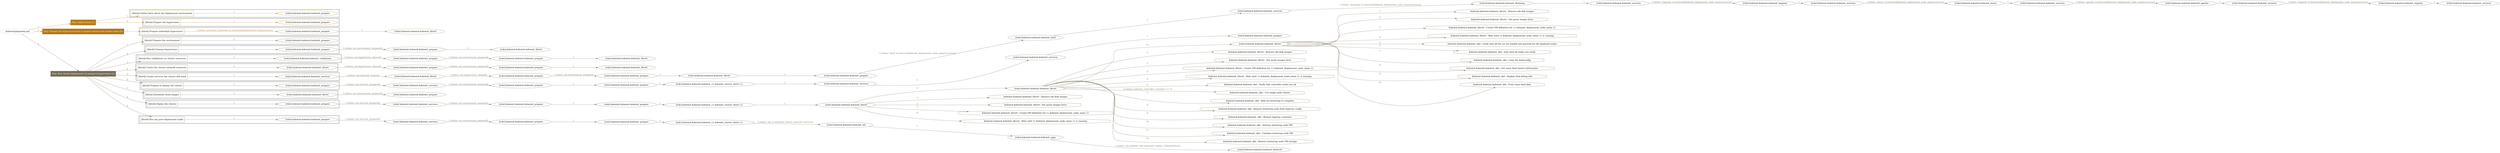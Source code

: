 digraph {
	graph [concentrate=true ordering=in rankdir=LR ratio=fill]
	edge [esep=5 sep=10]
	"kubeinit/playbook.yml" [id=root_node style=dotted]
	play_1e3ea89e [label="Play: Initial setup (1)" color="#b77c15" fontcolor="#ffffff" id=play_1e3ea89e shape=box style=filled tooltip=localhost]
	"kubeinit/playbook.yml" -> play_1e3ea89e [label="1 " color="#b77c15" fontcolor="#b77c15" id=edge_e9cf6710 labeltooltip="1 " tooltip="1 "]
	subgraph "kubeinit.kubeinit.kubeinit_prepare" {
		role_3d7b7f34 [label="[role] kubeinit.kubeinit.kubeinit_prepare" color="#b77c15" id=role_3d7b7f34 tooltip="kubeinit.kubeinit.kubeinit_prepare"]
	}
	subgraph "kubeinit.kubeinit.kubeinit_prepare" {
		role_1e72582f [label="[role] kubeinit.kubeinit.kubeinit_prepare" color="#b77c15" id=role_1e72582f tooltip="kubeinit.kubeinit.kubeinit_prepare"]
	}
	subgraph "Play: Initial setup (1)" {
		play_1e3ea89e -> block_c4d6ae51 [label=1 color="#b77c15" fontcolor="#b77c15" id=edge_23970951 labeltooltip=1 tooltip=1]
		subgraph cluster_block_c4d6ae51 {
			block_c4d6ae51 [label="[block] Gather facts about the deployment environment" color="#b77c15" id=block_c4d6ae51 labeltooltip="Gather facts about the deployment environment" shape=box tooltip="Gather facts about the deployment environment"]
			block_c4d6ae51 -> role_3d7b7f34 [label="1 " color="#b77c15" fontcolor="#b77c15" id=edge_0b982cb2 labeltooltip="1 " tooltip="1 "]
		}
		play_1e3ea89e -> block_b43f2998 [label=2 color="#b77c15" fontcolor="#b77c15" id=edge_35f644af labeltooltip=2 tooltip=2]
		subgraph cluster_block_b43f2998 {
			block_b43f2998 [label="[block] Prepare the hypervisors" color="#b77c15" id=block_b43f2998 labeltooltip="Prepare the hypervisors" shape=box tooltip="Prepare the hypervisors"]
			block_b43f2998 -> role_1e72582f [label="1 " color="#b77c15" fontcolor="#b77c15" id=edge_c27a0937 labeltooltip="1 " tooltip="1 "]
		}
	}
	play_4c7b740f [label="Play: Prepare all hypervisor hosts to deploy service and cluster nodes (0)" color="#b57817" fontcolor="#ffffff" id=play_4c7b740f shape=box style=filled tooltip="Play: Prepare all hypervisor hosts to deploy service and cluster nodes (0)"]
	"kubeinit/playbook.yml" -> play_4c7b740f [label="2 " color="#b57817" fontcolor="#b57817" id=edge_8e83b1cb labeltooltip="2 " tooltip="2 "]
	subgraph "kubeinit.kubeinit.kubeinit_libvirt" {
		role_002886ee [label="[role] kubeinit.kubeinit.kubeinit_libvirt" color="#b57817" id=role_002886ee tooltip="kubeinit.kubeinit.kubeinit_libvirt"]
	}
	subgraph "kubeinit.kubeinit.kubeinit_prepare" {
		role_96884447 [label="[role] kubeinit.kubeinit.kubeinit_prepare" color="#b57817" id=role_96884447 tooltip="kubeinit.kubeinit.kubeinit_prepare"]
		role_96884447 -> role_002886ee [label="1 " color="#b57817" fontcolor="#b57817" id=edge_48e5c403 labeltooltip="1 " tooltip="1 "]
	}
	subgraph "Play: Prepare all hypervisor hosts to deploy service and cluster nodes (0)" {
		play_4c7b740f -> block_da1bccd9 [label=1 color="#b57817" fontcolor="#b57817" id=edge_5ead0e8e labeltooltip=1 tooltip=1]
		subgraph cluster_block_da1bccd9 {
			block_da1bccd9 [label="[block] Prepare individual hypervisors" color="#b57817" id=block_da1bccd9 labeltooltip="Prepare individual hypervisors" shape=box tooltip="Prepare individual hypervisors"]
			block_da1bccd9 -> role_96884447 [label="1 [when: inventory_hostname in hostvars['kubeinit-facts'].hypervisors]" color="#b57817" fontcolor="#b57817" id=edge_2d757b29 labeltooltip="1 [when: inventory_hostname in hostvars['kubeinit-facts'].hypervisors]" tooltip="1 [when: inventory_hostname in hostvars['kubeinit-facts'].hypervisors]"]
		}
	}
	play_5091f270 [label="Play: Run cluster deployment on prepared hypervisors (1)" color="#776f55" fontcolor="#ffffff" id=play_5091f270 shape=box style=filled tooltip=localhost]
	"kubeinit/playbook.yml" -> play_5091f270 [label="3 " color="#776f55" fontcolor="#776f55" id=edge_c781102c labeltooltip="3 " tooltip="3 "]
	subgraph "kubeinit.kubeinit.kubeinit_prepare" {
		role_af140cda [label="[role] kubeinit.kubeinit.kubeinit_prepare" color="#776f55" id=role_af140cda tooltip="kubeinit.kubeinit.kubeinit_prepare"]
	}
	subgraph "kubeinit.kubeinit.kubeinit_libvirt" {
		role_bc1afa5a [label="[role] kubeinit.kubeinit.kubeinit_libvirt" color="#776f55" id=role_bc1afa5a tooltip="kubeinit.kubeinit.kubeinit_libvirt"]
	}
	subgraph "kubeinit.kubeinit.kubeinit_prepare" {
		role_f6893ca5 [label="[role] kubeinit.kubeinit.kubeinit_prepare" color="#776f55" id=role_f6893ca5 tooltip="kubeinit.kubeinit.kubeinit_prepare"]
		role_f6893ca5 -> role_bc1afa5a [label="1 " color="#776f55" fontcolor="#776f55" id=edge_ff873278 labeltooltip="1 " tooltip="1 "]
	}
	subgraph "kubeinit.kubeinit.kubeinit_prepare" {
		role_203b78b1 [label="[role] kubeinit.kubeinit.kubeinit_prepare" color="#776f55" id=role_203b78b1 tooltip="kubeinit.kubeinit.kubeinit_prepare"]
		role_203b78b1 -> role_f6893ca5 [label="1 [when: not environment_prepared]" color="#776f55" fontcolor="#776f55" id=edge_7d0ea146 labeltooltip="1 [when: not environment_prepared]" tooltip="1 [when: not environment_prepared]"]
	}
	subgraph "kubeinit.kubeinit.kubeinit_libvirt" {
		role_b70cfd46 [label="[role] kubeinit.kubeinit.kubeinit_libvirt" color="#776f55" id=role_b70cfd46 tooltip="kubeinit.kubeinit.kubeinit_libvirt"]
	}
	subgraph "kubeinit.kubeinit.kubeinit_prepare" {
		role_c81fb2ad [label="[role] kubeinit.kubeinit.kubeinit_prepare" color="#776f55" id=role_c81fb2ad tooltip="kubeinit.kubeinit.kubeinit_prepare"]
		role_c81fb2ad -> role_b70cfd46 [label="1 " color="#776f55" fontcolor="#776f55" id=edge_10b01f63 labeltooltip="1 " tooltip="1 "]
	}
	subgraph "kubeinit.kubeinit.kubeinit_prepare" {
		role_57a4433e [label="[role] kubeinit.kubeinit.kubeinit_prepare" color="#776f55" id=role_57a4433e tooltip="kubeinit.kubeinit.kubeinit_prepare"]
		role_57a4433e -> role_c81fb2ad [label="1 [when: not environment_prepared]" color="#776f55" fontcolor="#776f55" id=edge_d8ca6a8f labeltooltip="1 [when: not environment_prepared]" tooltip="1 [when: not environment_prepared]"]
	}
	subgraph "kubeinit.kubeinit.kubeinit_validations" {
		role_5cf17aa5 [label="[role] kubeinit.kubeinit.kubeinit_validations" color="#776f55" id=role_5cf17aa5 tooltip="kubeinit.kubeinit.kubeinit_validations"]
		role_5cf17aa5 -> role_57a4433e [label="1 [when: not hypervisors_cleaned]" color="#776f55" fontcolor="#776f55" id=edge_679ced55 labeltooltip="1 [when: not hypervisors_cleaned]" tooltip="1 [when: not hypervisors_cleaned]"]
	}
	subgraph "kubeinit.kubeinit.kubeinit_libvirt" {
		role_1b18980a [label="[role] kubeinit.kubeinit.kubeinit_libvirt" color="#776f55" id=role_1b18980a tooltip="kubeinit.kubeinit.kubeinit_libvirt"]
	}
	subgraph "kubeinit.kubeinit.kubeinit_prepare" {
		role_19189d99 [label="[role] kubeinit.kubeinit.kubeinit_prepare" color="#776f55" id=role_19189d99 tooltip="kubeinit.kubeinit.kubeinit_prepare"]
		role_19189d99 -> role_1b18980a [label="1 " color="#776f55" fontcolor="#776f55" id=edge_cb4e6e51 labeltooltip="1 " tooltip="1 "]
	}
	subgraph "kubeinit.kubeinit.kubeinit_prepare" {
		role_da97f620 [label="[role] kubeinit.kubeinit.kubeinit_prepare" color="#776f55" id=role_da97f620 tooltip="kubeinit.kubeinit.kubeinit_prepare"]
		role_da97f620 -> role_19189d99 [label="1 [when: not environment_prepared]" color="#776f55" fontcolor="#776f55" id=edge_5ab678db labeltooltip="1 [when: not environment_prepared]" tooltip="1 [when: not environment_prepared]"]
	}
	subgraph "kubeinit.kubeinit.kubeinit_libvirt" {
		role_fe89a783 [label="[role] kubeinit.kubeinit.kubeinit_libvirt" color="#776f55" id=role_fe89a783 tooltip="kubeinit.kubeinit.kubeinit_libvirt"]
		role_fe89a783 -> role_da97f620 [label="1 [when: not hypervisors_cleaned]" color="#776f55" fontcolor="#776f55" id=edge_3351ad4c labeltooltip="1 [when: not hypervisors_cleaned]" tooltip="1 [when: not hypervisors_cleaned]"]
	}
	subgraph "kubeinit.kubeinit.kubeinit_services" {
		role_12655e5d [label="[role] kubeinit.kubeinit.kubeinit_services" color="#776f55" id=role_12655e5d tooltip="kubeinit.kubeinit.kubeinit_services"]
	}
	subgraph "kubeinit.kubeinit.kubeinit_registry" {
		role_b864ffae [label="[role] kubeinit.kubeinit.kubeinit_registry" color="#776f55" id=role_b864ffae tooltip="kubeinit.kubeinit.kubeinit_registry"]
		role_b864ffae -> role_12655e5d [label="1 " color="#776f55" fontcolor="#776f55" id=edge_cf5e84b8 labeltooltip="1 " tooltip="1 "]
	}
	subgraph "kubeinit.kubeinit.kubeinit_services" {
		role_ba6b59b5 [label="[role] kubeinit.kubeinit.kubeinit_services" color="#776f55" id=role_ba6b59b5 tooltip="kubeinit.kubeinit.kubeinit_services"]
		role_ba6b59b5 -> role_b864ffae [label="1 [when: 'registry' in hostvars[kubeinit_deployment_node_name].services]" color="#776f55" fontcolor="#776f55" id=edge_be6b5382 labeltooltip="1 [when: 'registry' in hostvars[kubeinit_deployment_node_name].services]" tooltip="1 [when: 'registry' in hostvars[kubeinit_deployment_node_name].services]"]
	}
	subgraph "kubeinit.kubeinit.kubeinit_apache" {
		role_5903d1c2 [label="[role] kubeinit.kubeinit.kubeinit_apache" color="#776f55" id=role_5903d1c2 tooltip="kubeinit.kubeinit.kubeinit_apache"]
		role_5903d1c2 -> role_ba6b59b5 [label="1 " color="#776f55" fontcolor="#776f55" id=edge_901b908e labeltooltip="1 " tooltip="1 "]
	}
	subgraph "kubeinit.kubeinit.kubeinit_services" {
		role_0f7e51ee [label="[role] kubeinit.kubeinit.kubeinit_services" color="#776f55" id=role_0f7e51ee tooltip="kubeinit.kubeinit.kubeinit_services"]
		role_0f7e51ee -> role_5903d1c2 [label="1 [when: 'apache' in hostvars[kubeinit_deployment_node_name].services]" color="#776f55" fontcolor="#776f55" id=edge_c752eec4 labeltooltip="1 [when: 'apache' in hostvars[kubeinit_deployment_node_name].services]" tooltip="1 [when: 'apache' in hostvars[kubeinit_deployment_node_name].services]"]
	}
	subgraph "kubeinit.kubeinit.kubeinit_nexus" {
		role_f5115ee9 [label="[role] kubeinit.kubeinit.kubeinit_nexus" color="#776f55" id=role_f5115ee9 tooltip="kubeinit.kubeinit.kubeinit_nexus"]
		role_f5115ee9 -> role_0f7e51ee [label="1 " color="#776f55" fontcolor="#776f55" id=edge_23aba524 labeltooltip="1 " tooltip="1 "]
	}
	subgraph "kubeinit.kubeinit.kubeinit_services" {
		role_2434eeed [label="[role] kubeinit.kubeinit.kubeinit_services" color="#776f55" id=role_2434eeed tooltip="kubeinit.kubeinit.kubeinit_services"]
		role_2434eeed -> role_f5115ee9 [label="1 [when: 'nexus' in hostvars[kubeinit_deployment_node_name].services]" color="#776f55" fontcolor="#776f55" id=edge_a0db1625 labeltooltip="1 [when: 'nexus' in hostvars[kubeinit_deployment_node_name].services]" tooltip="1 [when: 'nexus' in hostvars[kubeinit_deployment_node_name].services]"]
	}
	subgraph "kubeinit.kubeinit.kubeinit_haproxy" {
		role_3f1becda [label="[role] kubeinit.kubeinit.kubeinit_haproxy" color="#776f55" id=role_3f1becda tooltip="kubeinit.kubeinit.kubeinit_haproxy"]
		role_3f1becda -> role_2434eeed [label="1 " color="#776f55" fontcolor="#776f55" id=edge_ce91e7f1 labeltooltip="1 " tooltip="1 "]
	}
	subgraph "kubeinit.kubeinit.kubeinit_services" {
		role_11e9bad1 [label="[role] kubeinit.kubeinit.kubeinit_services" color="#776f55" id=role_11e9bad1 tooltip="kubeinit.kubeinit.kubeinit_services"]
		role_11e9bad1 -> role_3f1becda [label="1 [when: 'haproxy' in hostvars[kubeinit_deployment_node_name].services]" color="#776f55" fontcolor="#776f55" id=edge_8b72e361 labeltooltip="1 [when: 'haproxy' in hostvars[kubeinit_deployment_node_name].services]" tooltip="1 [when: 'haproxy' in hostvars[kubeinit_deployment_node_name].services]"]
	}
	subgraph "kubeinit.kubeinit.kubeinit_dnsmasq" {
		role_edd798f2 [label="[role] kubeinit.kubeinit.kubeinit_dnsmasq" color="#776f55" id=role_edd798f2 tooltip="kubeinit.kubeinit.kubeinit_dnsmasq"]
		role_edd798f2 -> role_11e9bad1 [label="1 " color="#776f55" fontcolor="#776f55" id=edge_9a8e1ccc labeltooltip="1 " tooltip="1 "]
	}
	subgraph "kubeinit.kubeinit.kubeinit_services" {
		role_b3cf5721 [label="[role] kubeinit.kubeinit.kubeinit_services" color="#776f55" id=role_b3cf5721 tooltip="kubeinit.kubeinit.kubeinit_services"]
		role_b3cf5721 -> role_edd798f2 [label="1 [when: 'dnsmasq' in hostvars[kubeinit_deployment_node_name].services]" color="#776f55" fontcolor="#776f55" id=edge_0735b718 labeltooltip="1 [when: 'dnsmasq' in hostvars[kubeinit_deployment_node_name].services]" tooltip="1 [when: 'dnsmasq' in hostvars[kubeinit_deployment_node_name].services]"]
	}
	subgraph "kubeinit.kubeinit.kubeinit_bind" {
		role_0686a6ed [label="[role] kubeinit.kubeinit.kubeinit_bind" color="#776f55" id=role_0686a6ed tooltip="kubeinit.kubeinit.kubeinit_bind"]
		role_0686a6ed -> role_b3cf5721 [label="1 " color="#776f55" fontcolor="#776f55" id=edge_26297d4f labeltooltip="1 " tooltip="1 "]
	}
	subgraph "kubeinit.kubeinit.kubeinit_prepare" {
		role_248e3d26 [label="[role] kubeinit.kubeinit.kubeinit_prepare" color="#776f55" id=role_248e3d26 tooltip="kubeinit.kubeinit.kubeinit_prepare"]
		role_248e3d26 -> role_0686a6ed [label="1 [when: 'bind' in hostvars[kubeinit_deployment_node_name].services]" color="#776f55" fontcolor="#776f55" id=edge_2f3f0c52 labeltooltip="1 [when: 'bind' in hostvars[kubeinit_deployment_node_name].services]" tooltip="1 [when: 'bind' in hostvars[kubeinit_deployment_node_name].services]"]
	}
	subgraph "kubeinit.kubeinit.kubeinit_libvirt" {
		role_fefb6db8 [label="[role] kubeinit.kubeinit.kubeinit_libvirt" color="#776f55" id=role_fefb6db8 tooltip="kubeinit.kubeinit.kubeinit_libvirt"]
		role_fefb6db8 -> role_248e3d26 [label="1 " color="#776f55" fontcolor="#776f55" id=edge_63995756 labeltooltip="1 " tooltip="1 "]
	}
	subgraph "kubeinit.kubeinit.kubeinit_prepare" {
		role_323abe2f [label="[role] kubeinit.kubeinit.kubeinit_prepare" color="#776f55" id=role_323abe2f tooltip="kubeinit.kubeinit.kubeinit_prepare"]
		role_323abe2f -> role_fefb6db8 [label="1 " color="#776f55" fontcolor="#776f55" id=edge_05b83d6d labeltooltip="1 " tooltip="1 "]
	}
	subgraph "kubeinit.kubeinit.kubeinit_prepare" {
		role_64a2e151 [label="[role] kubeinit.kubeinit.kubeinit_prepare" color="#776f55" id=role_64a2e151 tooltip="kubeinit.kubeinit.kubeinit_prepare"]
		role_64a2e151 -> role_323abe2f [label="1 [when: not environment_prepared]" color="#776f55" fontcolor="#776f55" id=edge_4bf88935 labeltooltip="1 [when: not environment_prepared]" tooltip="1 [when: not environment_prepared]"]
	}
	subgraph "kubeinit.kubeinit.kubeinit_libvirt" {
		role_87c5af0d [label="[role] kubeinit.kubeinit.kubeinit_libvirt" color="#776f55" id=role_87c5af0d tooltip="kubeinit.kubeinit.kubeinit_libvirt"]
		role_87c5af0d -> role_64a2e151 [label="1 [when: not hypervisors_cleaned]" color="#776f55" fontcolor="#776f55" id=edge_eee57edd labeltooltip="1 [when: not hypervisors_cleaned]" tooltip="1 [when: not hypervisors_cleaned]"]
	}
	subgraph "kubeinit.kubeinit.kubeinit_services" {
		role_1bef1126 [label="[role] kubeinit.kubeinit.kubeinit_services" color="#776f55" id=role_1bef1126 tooltip="kubeinit.kubeinit.kubeinit_services"]
		role_1bef1126 -> role_87c5af0d [label="1 [when: not network_created]" color="#776f55" fontcolor="#776f55" id=edge_29232f58 labeltooltip="1 [when: not network_created]" tooltip="1 [when: not network_created]"]
	}
	subgraph "kubeinit.kubeinit.kubeinit_prepare" {
		role_f8a2e9c1 [label="[role] kubeinit.kubeinit.kubeinit_prepare" color="#776f55" id=role_f8a2e9c1 tooltip="kubeinit.kubeinit.kubeinit_prepare"]
	}
	subgraph "kubeinit.kubeinit.kubeinit_services" {
		role_3b1bfc7d [label="[role] kubeinit.kubeinit.kubeinit_services" color="#776f55" id=role_3b1bfc7d tooltip="kubeinit.kubeinit.kubeinit_services"]
		role_3b1bfc7d -> role_f8a2e9c1 [label="1 " color="#776f55" fontcolor="#776f55" id=edge_e2cdfed9 labeltooltip="1 " tooltip="1 "]
	}
	subgraph "kubeinit.kubeinit.kubeinit_services" {
		role_3246a76e [label="[role] kubeinit.kubeinit.kubeinit_services" color="#776f55" id=role_3246a76e tooltip="kubeinit.kubeinit.kubeinit_services"]
		role_3246a76e -> role_3b1bfc7d [label="1 " color="#776f55" fontcolor="#776f55" id=edge_fd78d312 labeltooltip="1 " tooltip="1 "]
	}
	subgraph "kubeinit.kubeinit.kubeinit_{{ kubeinit_cluster_distro }}" {
		role_dbb2ed84 [label="[role] kubeinit.kubeinit.kubeinit_{{ kubeinit_cluster_distro }}" color="#776f55" id=role_dbb2ed84 tooltip="kubeinit.kubeinit.kubeinit_{{ kubeinit_cluster_distro }}"]
		role_dbb2ed84 -> role_3246a76e [label="1 " color="#776f55" fontcolor="#776f55" id=edge_85cc8eee labeltooltip="1 " tooltip="1 "]
	}
	subgraph "kubeinit.kubeinit.kubeinit_prepare" {
		role_1b8088f3 [label="[role] kubeinit.kubeinit.kubeinit_prepare" color="#776f55" id=role_1b8088f3 tooltip="kubeinit.kubeinit.kubeinit_prepare"]
		role_1b8088f3 -> role_dbb2ed84 [label="1 " color="#776f55" fontcolor="#776f55" id=edge_bc3f1cea labeltooltip="1 " tooltip="1 "]
	}
	subgraph "kubeinit.kubeinit.kubeinit_prepare" {
		role_1f7cac66 [label="[role] kubeinit.kubeinit.kubeinit_prepare" color="#776f55" id=role_1f7cac66 tooltip="kubeinit.kubeinit.kubeinit_prepare"]
		role_1f7cac66 -> role_1b8088f3 [label="1 " color="#776f55" fontcolor="#776f55" id=edge_17362ee6 labeltooltip="1 " tooltip="1 "]
	}
	subgraph "kubeinit.kubeinit.kubeinit_services" {
		role_52370574 [label="[role] kubeinit.kubeinit.kubeinit_services" color="#776f55" id=role_52370574 tooltip="kubeinit.kubeinit.kubeinit_services"]
		role_52370574 -> role_1f7cac66 [label="1 [when: not environment_prepared]" color="#776f55" fontcolor="#776f55" id=edge_f2f8b09b labeltooltip="1 [when: not environment_prepared]" tooltip="1 [when: not environment_prepared]"]
	}
	subgraph "kubeinit.kubeinit.kubeinit_prepare" {
		role_209b3677 [label="[role] kubeinit.kubeinit.kubeinit_prepare" color="#776f55" id=role_209b3677 tooltip="kubeinit.kubeinit.kubeinit_prepare"]
		role_209b3677 -> role_52370574 [label="1 [when: not services_prepared]" color="#776f55" fontcolor="#776f55" id=edge_ead1f01c labeltooltip="1 [when: not services_prepared]" tooltip="1 [when: not services_prepared]"]
	}
	subgraph "kubeinit.kubeinit.kubeinit_prepare" {
		role_dcfba548 [label="[role] kubeinit.kubeinit.kubeinit_prepare" color="#776f55" id=role_dcfba548 tooltip="kubeinit.kubeinit.kubeinit_prepare"]
	}
	subgraph "kubeinit.kubeinit.kubeinit_libvirt" {
		role_9667c3ac [label="[role] kubeinit.kubeinit.kubeinit_libvirt" color="#776f55" id=role_9667c3ac tooltip="kubeinit.kubeinit.kubeinit_libvirt"]
		role_9667c3ac -> role_dcfba548 [label="1 [when: not environment_prepared]" color="#776f55" fontcolor="#776f55" id=edge_2b699bb0 labeltooltip="1 [when: not environment_prepared]" tooltip="1 [when: not environment_prepared]"]
	}
	subgraph "kubeinit.kubeinit.kubeinit_libvirt" {
		role_41315a79 [label="[role] kubeinit.kubeinit.kubeinit_libvirt" color="#776f55" id=role_41315a79 tooltip="kubeinit.kubeinit.kubeinit_libvirt"]
		task_7f974f13 [label="kubeinit.kubeinit.kubeinit_libvirt : Remove old disk images" color="#776f55" id=task_7f974f13 shape=octagon tooltip="kubeinit.kubeinit.kubeinit_libvirt : Remove old disk images"]
		role_41315a79 -> task_7f974f13 [label="1 " color="#776f55" fontcolor="#776f55" id=edge_996b397f labeltooltip="1 " tooltip="1 "]
		task_c6e43724 [label="kubeinit.kubeinit.kubeinit_libvirt : Set guest images facts" color="#776f55" id=task_c6e43724 shape=octagon tooltip="kubeinit.kubeinit.kubeinit_libvirt : Set guest images facts"]
		role_41315a79 -> task_c6e43724 [label="2 " color="#776f55" fontcolor="#776f55" id=edge_2d88658b labeltooltip="2 " tooltip="2 "]
		task_54be7866 [label="kubeinit.kubeinit.kubeinit_libvirt : Create VM definition for {{ kubeinit_deployment_node_name }}" color="#776f55" id=task_54be7866 shape=octagon tooltip="kubeinit.kubeinit.kubeinit_libvirt : Create VM definition for {{ kubeinit_deployment_node_name }}"]
		role_41315a79 -> task_54be7866 [label="3 " color="#776f55" fontcolor="#776f55" id=edge_478cbf42 labeltooltip="3 " tooltip="3 "]
		task_9866f1ed [label="kubeinit.kubeinit.kubeinit_libvirt : Wait until {{ kubeinit_deployment_node_name }} is running" color="#776f55" id=task_9866f1ed shape=octagon tooltip="kubeinit.kubeinit.kubeinit_libvirt : Wait until {{ kubeinit_deployment_node_name }} is running"]
		role_41315a79 -> task_9866f1ed [label="4 " color="#776f55" fontcolor="#776f55" id=edge_41cfaa17 labeltooltip="4 " tooltip="4 "]
		task_bfaf7ad1 [label="kubeinit.kubeinit.kubeinit_okd : verify that all the csr are loaded and aproved for the deployed nodes" color="#776f55" id=task_bfaf7ad1 shape=octagon tooltip="kubeinit.kubeinit.kubeinit_okd : verify that all the csr are loaded and aproved for the deployed nodes"]
		role_41315a79 -> task_bfaf7ad1 [label="5 " color="#776f55" fontcolor="#776f55" id=edge_c6e896ec labeltooltip="5 " tooltip="5 "]
		task_49156f72 [label="kubeinit.kubeinit.kubeinit_okd : wait until all nodes are ready" color="#776f55" id=task_49156f72 shape=octagon tooltip="kubeinit.kubeinit.kubeinit_okd : wait until all nodes are ready"]
		role_41315a79 -> task_49156f72 [label="6 " color="#776f55" fontcolor="#776f55" id=edge_e64206fd labeltooltip="6 " tooltip="6 "]
		task_ea3b1fb6 [label="kubeinit.kubeinit.kubeinit_okd : Copy the kubeconfig" color="#776f55" id=task_ea3b1fb6 shape=octagon tooltip="kubeinit.kubeinit.kubeinit_okd : Copy the kubeconfig"]
		role_41315a79 -> task_ea3b1fb6 [label="7 " color="#776f55" fontcolor="#776f55" id=edge_801415f7 labeltooltip="7 " tooltip="7 "]
		task_382d10cc [label="kubeinit.kubeinit.kubeinit_okd : Get some final cluster information" color="#776f55" id=task_382d10cc shape=octagon tooltip="kubeinit.kubeinit.kubeinit_okd : Get some final cluster information"]
		role_41315a79 -> task_382d10cc [label="8 " color="#776f55" fontcolor="#776f55" id=edge_62851f25 labeltooltip="8 " tooltip="8 "]
		task_6824eeae [label="kubeinit.kubeinit.kubeinit_okd : Display final debug info" color="#776f55" id=task_6824eeae shape=octagon tooltip="kubeinit.kubeinit.kubeinit_okd : Display final debug info"]
		role_41315a79 -> task_6824eeae [label="9 " color="#776f55" fontcolor="#776f55" id=edge_3c8daa64 labeltooltip="9 " tooltip="9 "]
		task_6f707a51 [label="kubeinit.kubeinit.kubeinit_okd : Print some final data" color="#776f55" id=task_6f707a51 shape=octagon tooltip="kubeinit.kubeinit.kubeinit_okd : Print some final data"]
		role_41315a79 -> task_6f707a51 [label="10 " color="#776f55" fontcolor="#776f55" id=edge_b53b2b43 labeltooltip="10 " tooltip="10 "]
	}
	subgraph "kubeinit.kubeinit.kubeinit_libvirt" {
		role_658ac1a4 [label="[role] kubeinit.kubeinit.kubeinit_libvirt" color="#776f55" id=role_658ac1a4 tooltip="kubeinit.kubeinit.kubeinit_libvirt"]
		task_3a485c56 [label="kubeinit.kubeinit.kubeinit_libvirt : Remove old disk images" color="#776f55" id=task_3a485c56 shape=octagon tooltip="kubeinit.kubeinit.kubeinit_libvirt : Remove old disk images"]
		role_658ac1a4 -> task_3a485c56 [label="1 " color="#776f55" fontcolor="#776f55" id=edge_25049ee5 labeltooltip="1 " tooltip="1 "]
		task_1c9aa48e [label="kubeinit.kubeinit.kubeinit_libvirt : Set guest images facts" color="#776f55" id=task_1c9aa48e shape=octagon tooltip="kubeinit.kubeinit.kubeinit_libvirt : Set guest images facts"]
		role_658ac1a4 -> task_1c9aa48e [label="2 " color="#776f55" fontcolor="#776f55" id=edge_6d4a54f6 labeltooltip="2 " tooltip="2 "]
		task_c2484f4e [label="kubeinit.kubeinit.kubeinit_libvirt : Create VM definition for {{ kubeinit_deployment_node_name }}" color="#776f55" id=task_c2484f4e shape=octagon tooltip="kubeinit.kubeinit.kubeinit_libvirt : Create VM definition for {{ kubeinit_deployment_node_name }}"]
		role_658ac1a4 -> task_c2484f4e [label="3 " color="#776f55" fontcolor="#776f55" id=edge_98ef2b3c labeltooltip="3 " tooltip="3 "]
		task_8dbd2837 [label="kubeinit.kubeinit.kubeinit_libvirt : Wait until {{ kubeinit_deployment_node_name }} is running" color="#776f55" id=task_8dbd2837 shape=octagon tooltip="kubeinit.kubeinit.kubeinit_libvirt : Wait until {{ kubeinit_deployment_node_name }} is running"]
		role_658ac1a4 -> task_8dbd2837 [label="4 " color="#776f55" fontcolor="#776f55" id=edge_559e979c labeltooltip="4 " tooltip="4 "]
		task_36b561f8 [label="kubeinit.kubeinit.kubeinit_okd : Verify that controller nodes are ok" color="#776f55" id=task_36b561f8 shape=octagon tooltip="kubeinit.kubeinit.kubeinit_okd : Verify that controller nodes are ok"]
		role_658ac1a4 -> task_36b561f8 [label="5 " color="#776f55" fontcolor="#776f55" id=edge_b2ec615e labeltooltip="5 " tooltip="5 "]
		task_4149039b [label="kubeinit.kubeinit.kubeinit_okd : Use single node cluster" color="#776f55" id=task_4149039b shape=octagon tooltip="kubeinit.kubeinit.kubeinit_okd : Use single node cluster"]
		role_658ac1a4 -> task_4149039b [label="6 [when: kubeinit_controller_count|int == 1]" color="#776f55" fontcolor="#776f55" id=edge_c01d760a labeltooltip="6 [when: kubeinit_controller_count|int == 1]" tooltip="6 [when: kubeinit_controller_count|int == 1]"]
		task_8d5f47b5 [label="kubeinit.kubeinit.kubeinit_okd : Wait for bootstrap to complete" color="#776f55" id=task_8d5f47b5 shape=octagon tooltip="kubeinit.kubeinit.kubeinit_okd : Wait for bootstrap to complete"]
		role_658ac1a4 -> task_8d5f47b5 [label="7 " color="#776f55" fontcolor="#776f55" id=edge_23aa08f7 labeltooltip="7 " tooltip="7 "]
		task_88b5ebe0 [label="kubeinit.kubeinit.kubeinit_okd : Remove bootstrap node from haproxy config" color="#776f55" id=task_88b5ebe0 shape=octagon tooltip="kubeinit.kubeinit.kubeinit_okd : Remove bootstrap node from haproxy config"]
		role_658ac1a4 -> task_88b5ebe0 [label="8 " color="#776f55" fontcolor="#776f55" id=edge_85dcbddf labeltooltip="8 " tooltip="8 "]
		task_2198bcdf [label="kubeinit.kubeinit.kubeinit_okd : Restart haproxy container" color="#776f55" id=task_2198bcdf shape=octagon tooltip="kubeinit.kubeinit.kubeinit_okd : Restart haproxy container"]
		role_658ac1a4 -> task_2198bcdf [label="9 " color="#776f55" fontcolor="#776f55" id=edge_3769057c labeltooltip="9 " tooltip="9 "]
		task_5af73a49 [label="kubeinit.kubeinit.kubeinit_okd : Destroy bootstrap node VM" color="#776f55" id=task_5af73a49 shape=octagon tooltip="kubeinit.kubeinit.kubeinit_okd : Destroy bootstrap node VM"]
		role_658ac1a4 -> task_5af73a49 [label="10 " color="#776f55" fontcolor="#776f55" id=edge_63508540 labeltooltip="10 " tooltip="10 "]
		task_ce079030 [label="kubeinit.kubeinit.kubeinit_okd : Undefine bootstrap node VM" color="#776f55" id=task_ce079030 shape=octagon tooltip="kubeinit.kubeinit.kubeinit_okd : Undefine bootstrap node VM"]
		role_658ac1a4 -> task_ce079030 [label="11 " color="#776f55" fontcolor="#776f55" id=edge_e1d4cd0e labeltooltip="11 " tooltip="11 "]
		task_06c017b4 [label="kubeinit.kubeinit.kubeinit_okd : Remove bootstrap node VM storage" color="#776f55" id=task_06c017b4 shape=octagon tooltip="kubeinit.kubeinit.kubeinit_okd : Remove bootstrap node VM storage"]
		role_658ac1a4 -> task_06c017b4 [label="12 " color="#776f55" fontcolor="#776f55" id=edge_8fc3b64f labeltooltip="12 " tooltip="12 "]
		role_658ac1a4 -> role_41315a79 [label="13 " color="#776f55" fontcolor="#776f55" id=edge_4db8c39d labeltooltip="13 " tooltip="13 "]
	}
	subgraph "kubeinit.kubeinit.kubeinit_libvirt" {
		role_53990cb2 [label="[role] kubeinit.kubeinit.kubeinit_libvirt" color="#776f55" id=role_53990cb2 tooltip="kubeinit.kubeinit.kubeinit_libvirt"]
		task_84da9d2b [label="kubeinit.kubeinit.kubeinit_libvirt : Remove old disk images" color="#776f55" id=task_84da9d2b shape=octagon tooltip="kubeinit.kubeinit.kubeinit_libvirt : Remove old disk images"]
		role_53990cb2 -> task_84da9d2b [label="1 " color="#776f55" fontcolor="#776f55" id=edge_c1e2d800 labeltooltip="1 " tooltip="1 "]
		task_2bfb9624 [label="kubeinit.kubeinit.kubeinit_libvirt : Set guest images facts" color="#776f55" id=task_2bfb9624 shape=octagon tooltip="kubeinit.kubeinit.kubeinit_libvirt : Set guest images facts"]
		role_53990cb2 -> task_2bfb9624 [label="2 " color="#776f55" fontcolor="#776f55" id=edge_bb95c3f2 labeltooltip="2 " tooltip="2 "]
		task_aa0680ef [label="kubeinit.kubeinit.kubeinit_libvirt : Create VM definition for {{ kubeinit_deployment_node_name }}" color="#776f55" id=task_aa0680ef shape=octagon tooltip="kubeinit.kubeinit.kubeinit_libvirt : Create VM definition for {{ kubeinit_deployment_node_name }}"]
		role_53990cb2 -> task_aa0680ef [label="3 " color="#776f55" fontcolor="#776f55" id=edge_37d3308a labeltooltip="3 " tooltip="3 "]
		task_43566dbc [label="kubeinit.kubeinit.kubeinit_libvirt : Wait until {{ kubeinit_deployment_node_name }} is running" color="#776f55" id=task_43566dbc shape=octagon tooltip="kubeinit.kubeinit.kubeinit_libvirt : Wait until {{ kubeinit_deployment_node_name }} is running"]
		role_53990cb2 -> task_43566dbc [label="4 " color="#776f55" fontcolor="#776f55" id=edge_8d8e10cf labeltooltip="4 " tooltip="4 "]
		role_53990cb2 -> role_658ac1a4 [label="5 " color="#776f55" fontcolor="#776f55" id=edge_25767411 labeltooltip="5 " tooltip="5 "]
	}
	subgraph "kubeinit.kubeinit.kubeinit_{{ kubeinit_cluster_distro }}" {
		role_33b713ed [label="[role] kubeinit.kubeinit.kubeinit_{{ kubeinit_cluster_distro }}" color="#776f55" id=role_33b713ed tooltip="kubeinit.kubeinit.kubeinit_{{ kubeinit_cluster_distro }}"]
		role_33b713ed -> role_53990cb2 [label="1 " color="#776f55" fontcolor="#776f55" id=edge_a6426902 labeltooltip="1 " tooltip="1 "]
	}
	subgraph "kubeinit.kubeinit.kubeinit_prepare" {
		role_5ded2fe8 [label="[role] kubeinit.kubeinit.kubeinit_prepare" color="#776f55" id=role_5ded2fe8 tooltip="kubeinit.kubeinit.kubeinit_prepare"]
		role_5ded2fe8 -> role_33b713ed [label="1 " color="#776f55" fontcolor="#776f55" id=edge_510e9d40 labeltooltip="1 " tooltip="1 "]
	}
	subgraph "kubeinit.kubeinit.kubeinit_prepare" {
		role_3f9e9c43 [label="[role] kubeinit.kubeinit.kubeinit_prepare" color="#776f55" id=role_3f9e9c43 tooltip="kubeinit.kubeinit.kubeinit_prepare"]
		role_3f9e9c43 -> role_5ded2fe8 [label="1 " color="#776f55" fontcolor="#776f55" id=edge_7477d134 labeltooltip="1 " tooltip="1 "]
	}
	subgraph "kubeinit.kubeinit.kubeinit_services" {
		role_54c64974 [label="[role] kubeinit.kubeinit.kubeinit_services" color="#776f55" id=role_54c64974 tooltip="kubeinit.kubeinit.kubeinit_services"]
		role_54c64974 -> role_3f9e9c43 [label="1 [when: not environment_prepared]" color="#776f55" fontcolor="#776f55" id=edge_c829d622 labeltooltip="1 [when: not environment_prepared]" tooltip="1 [when: not environment_prepared]"]
	}
	subgraph "kubeinit.kubeinit.kubeinit_prepare" {
		role_72eba204 [label="[role] kubeinit.kubeinit.kubeinit_prepare" color="#776f55" id=role_72eba204 tooltip="kubeinit.kubeinit.kubeinit_prepare"]
		role_72eba204 -> role_54c64974 [label="1 [when: not services_prepared]" color="#776f55" fontcolor="#776f55" id=edge_79f4c924 labeltooltip="1 [when: not services_prepared]" tooltip="1 [when: not services_prepared]"]
	}
	subgraph "kubeinit.kubeinit.kubeinit_kubevirt" {
		role_f36b9458 [label="[role] kubeinit.kubeinit.kubeinit_kubevirt" color="#776f55" id=role_f36b9458 tooltip="kubeinit.kubeinit.kubeinit_kubevirt"]
	}
	subgraph "kubeinit.kubeinit.kubeinit_apps" {
		role_53dee60c [label="[role] kubeinit.kubeinit.kubeinit_apps" color="#776f55" id=role_53dee60c tooltip="kubeinit.kubeinit.kubeinit_apps"]
		role_53dee60c -> role_f36b9458 [label="1 [when: not kubeinit_okd_openshift_deploy | default(False)]" color="#776f55" fontcolor="#776f55" id=edge_2190ddbb labeltooltip="1 [when: not kubeinit_okd_openshift_deploy | default(False)]" tooltip="1 [when: not kubeinit_okd_openshift_deploy | default(False)]"]
	}
	subgraph "kubeinit.kubeinit.kubeinit_nfs" {
		role_58540827 [label="[role] kubeinit.kubeinit.kubeinit_nfs" color="#776f55" id=role_58540827 tooltip="kubeinit.kubeinit.kubeinit_nfs"]
		role_58540827 -> role_53dee60c [label="1 " color="#776f55" fontcolor="#776f55" id=edge_3d8604ba labeltooltip="1 " tooltip="1 "]
	}
	subgraph "kubeinit.kubeinit.kubeinit_{{ kubeinit_cluster_distro }}" {
		role_299f44bb [label="[role] kubeinit.kubeinit.kubeinit_{{ kubeinit_cluster_distro }}" color="#776f55" id=role_299f44bb tooltip="kubeinit.kubeinit.kubeinit_{{ kubeinit_cluster_distro }}"]
		role_299f44bb -> role_58540827 [label="1 [when: 'nfs' in kubeinit_cluster_hostvars.services]" color="#776f55" fontcolor="#776f55" id=edge_d0b0a3d9 labeltooltip="1 [when: 'nfs' in kubeinit_cluster_hostvars.services]" tooltip="1 [when: 'nfs' in kubeinit_cluster_hostvars.services]"]
	}
	subgraph "kubeinit.kubeinit.kubeinit_prepare" {
		role_3f4d6576 [label="[role] kubeinit.kubeinit.kubeinit_prepare" color="#776f55" id=role_3f4d6576 tooltip="kubeinit.kubeinit.kubeinit_prepare"]
		role_3f4d6576 -> role_299f44bb [label="1 " color="#776f55" fontcolor="#776f55" id=edge_82caa6b5 labeltooltip="1 " tooltip="1 "]
	}
	subgraph "kubeinit.kubeinit.kubeinit_prepare" {
		role_2353c574 [label="[role] kubeinit.kubeinit.kubeinit_prepare" color="#776f55" id=role_2353c574 tooltip="kubeinit.kubeinit.kubeinit_prepare"]
		role_2353c574 -> role_3f4d6576 [label="1 " color="#776f55" fontcolor="#776f55" id=edge_8ea799b1 labeltooltip="1 " tooltip="1 "]
	}
	subgraph "kubeinit.kubeinit.kubeinit_services" {
		role_98184936 [label="[role] kubeinit.kubeinit.kubeinit_services" color="#776f55" id=role_98184936 tooltip="kubeinit.kubeinit.kubeinit_services"]
		role_98184936 -> role_2353c574 [label="1 [when: not environment_prepared]" color="#776f55" fontcolor="#776f55" id=edge_229e8771 labeltooltip="1 [when: not environment_prepared]" tooltip="1 [when: not environment_prepared]"]
	}
	subgraph "kubeinit.kubeinit.kubeinit_prepare" {
		role_2905d35c [label="[role] kubeinit.kubeinit.kubeinit_prepare" color="#776f55" id=role_2905d35c tooltip="kubeinit.kubeinit.kubeinit_prepare"]
		role_2905d35c -> role_98184936 [label="1 [when: not services_prepared]" color="#776f55" fontcolor="#776f55" id=edge_0b8e10c9 labeltooltip="1 [when: not services_prepared]" tooltip="1 [when: not services_prepared]"]
	}
	subgraph "Play: Run cluster deployment on prepared hypervisors (1)" {
		play_5091f270 -> block_c37e85b2 [label=1 color="#776f55" fontcolor="#776f55" id=edge_e3999119 labeltooltip=1 tooltip=1]
		subgraph cluster_block_c37e85b2 {
			block_c37e85b2 [label="[block] Prepare the environment" color="#776f55" id=block_c37e85b2 labeltooltip="Prepare the environment" shape=box tooltip="Prepare the environment"]
			block_c37e85b2 -> role_af140cda [label="1 " color="#776f55" fontcolor="#776f55" id=edge_26f73d11 labeltooltip="1 " tooltip="1 "]
		}
		play_5091f270 -> block_e1d96bb7 [label=2 color="#776f55" fontcolor="#776f55" id=edge_de29018a labeltooltip=2 tooltip=2]
		subgraph cluster_block_e1d96bb7 {
			block_e1d96bb7 [label="[block] Cleanup hypervisors" color="#776f55" id=block_e1d96bb7 labeltooltip="Cleanup hypervisors" shape=box tooltip="Cleanup hypervisors"]
			block_e1d96bb7 -> role_203b78b1 [label="1 " color="#776f55" fontcolor="#776f55" id=edge_e57f1199 labeltooltip="1 " tooltip="1 "]
		}
		play_5091f270 -> block_b2fa67e4 [label=3 color="#776f55" fontcolor="#776f55" id=edge_0b47bf33 labeltooltip=3 tooltip=3]
		subgraph cluster_block_b2fa67e4 {
			block_b2fa67e4 [label="[block] Run validations on cluster resources" color="#776f55" id=block_b2fa67e4 labeltooltip="Run validations on cluster resources" shape=box tooltip="Run validations on cluster resources"]
			block_b2fa67e4 -> role_5cf17aa5 [label="1 " color="#776f55" fontcolor="#776f55" id=edge_398ae1be labeltooltip="1 " tooltip="1 "]
		}
		play_5091f270 -> block_764efb7a [label=4 color="#776f55" fontcolor="#776f55" id=edge_99228b12 labeltooltip=4 tooltip=4]
		subgraph cluster_block_764efb7a {
			block_764efb7a [label="[block] Create the cluster network resources" color="#776f55" id=block_764efb7a labeltooltip="Create the cluster network resources" shape=box tooltip="Create the cluster network resources"]
			block_764efb7a -> role_fe89a783 [label="1 " color="#776f55" fontcolor="#776f55" id=edge_cb309c87 labeltooltip="1 " tooltip="1 "]
		}
		play_5091f270 -> block_a6cb7024 [label=5 color="#776f55" fontcolor="#776f55" id=edge_242275ca labeltooltip=5 tooltip=5]
		subgraph cluster_block_a6cb7024 {
			block_a6cb7024 [label="[block] Create services the cluster will need" color="#776f55" id=block_a6cb7024 labeltooltip="Create services the cluster will need" shape=box tooltip="Create services the cluster will need"]
			block_a6cb7024 -> role_1bef1126 [label="1 " color="#776f55" fontcolor="#776f55" id=edge_e618fdf9 labeltooltip="1 " tooltip="1 "]
		}
		play_5091f270 -> block_e2eab502 [label=6 color="#776f55" fontcolor="#776f55" id=edge_82f0cc42 labeltooltip=6 tooltip=6]
		subgraph cluster_block_e2eab502 {
			block_e2eab502 [label="[block] Prepare to deploy the cluster" color="#776f55" id=block_e2eab502 labeltooltip="Prepare to deploy the cluster" shape=box tooltip="Prepare to deploy the cluster"]
			block_e2eab502 -> role_209b3677 [label="1 " color="#776f55" fontcolor="#776f55" id=edge_fd7edaaf labeltooltip="1 " tooltip="1 "]
		}
		play_5091f270 -> block_87d0c551 [label=7 color="#776f55" fontcolor="#776f55" id=edge_cb046310 labeltooltip=7 tooltip=7]
		subgraph cluster_block_87d0c551 {
			block_87d0c551 [label="[block] Download cloud images" color="#776f55" id=block_87d0c551 labeltooltip="Download cloud images" shape=box tooltip="Download cloud images"]
			block_87d0c551 -> role_9667c3ac [label="1 " color="#776f55" fontcolor="#776f55" id=edge_4a8e72ed labeltooltip="1 " tooltip="1 "]
		}
		play_5091f270 -> block_f74dca6b [label=8 color="#776f55" fontcolor="#776f55" id=edge_0bdeeaae labeltooltip=8 tooltip=8]
		subgraph cluster_block_f74dca6b {
			block_f74dca6b [label="[block] Deploy the cluster" color="#776f55" id=block_f74dca6b labeltooltip="Deploy the cluster" shape=box tooltip="Deploy the cluster"]
			block_f74dca6b -> role_72eba204 [label="1 " color="#776f55" fontcolor="#776f55" id=edge_5da3e7f5 labeltooltip="1 " tooltip="1 "]
		}
		play_5091f270 -> block_46afb80c [label=9 color="#776f55" fontcolor="#776f55" id=edge_ce9520f5 labeltooltip=9 tooltip=9]
		subgraph cluster_block_46afb80c {
			block_46afb80c [label="[block] Run any post-deployment tasks" color="#776f55" id=block_46afb80c labeltooltip="Run any post-deployment tasks" shape=box tooltip="Run any post-deployment tasks"]
			block_46afb80c -> role_2905d35c [label="1 " color="#776f55" fontcolor="#776f55" id=edge_1b558e7a labeltooltip="1 " tooltip="1 "]
		}
	}
}
